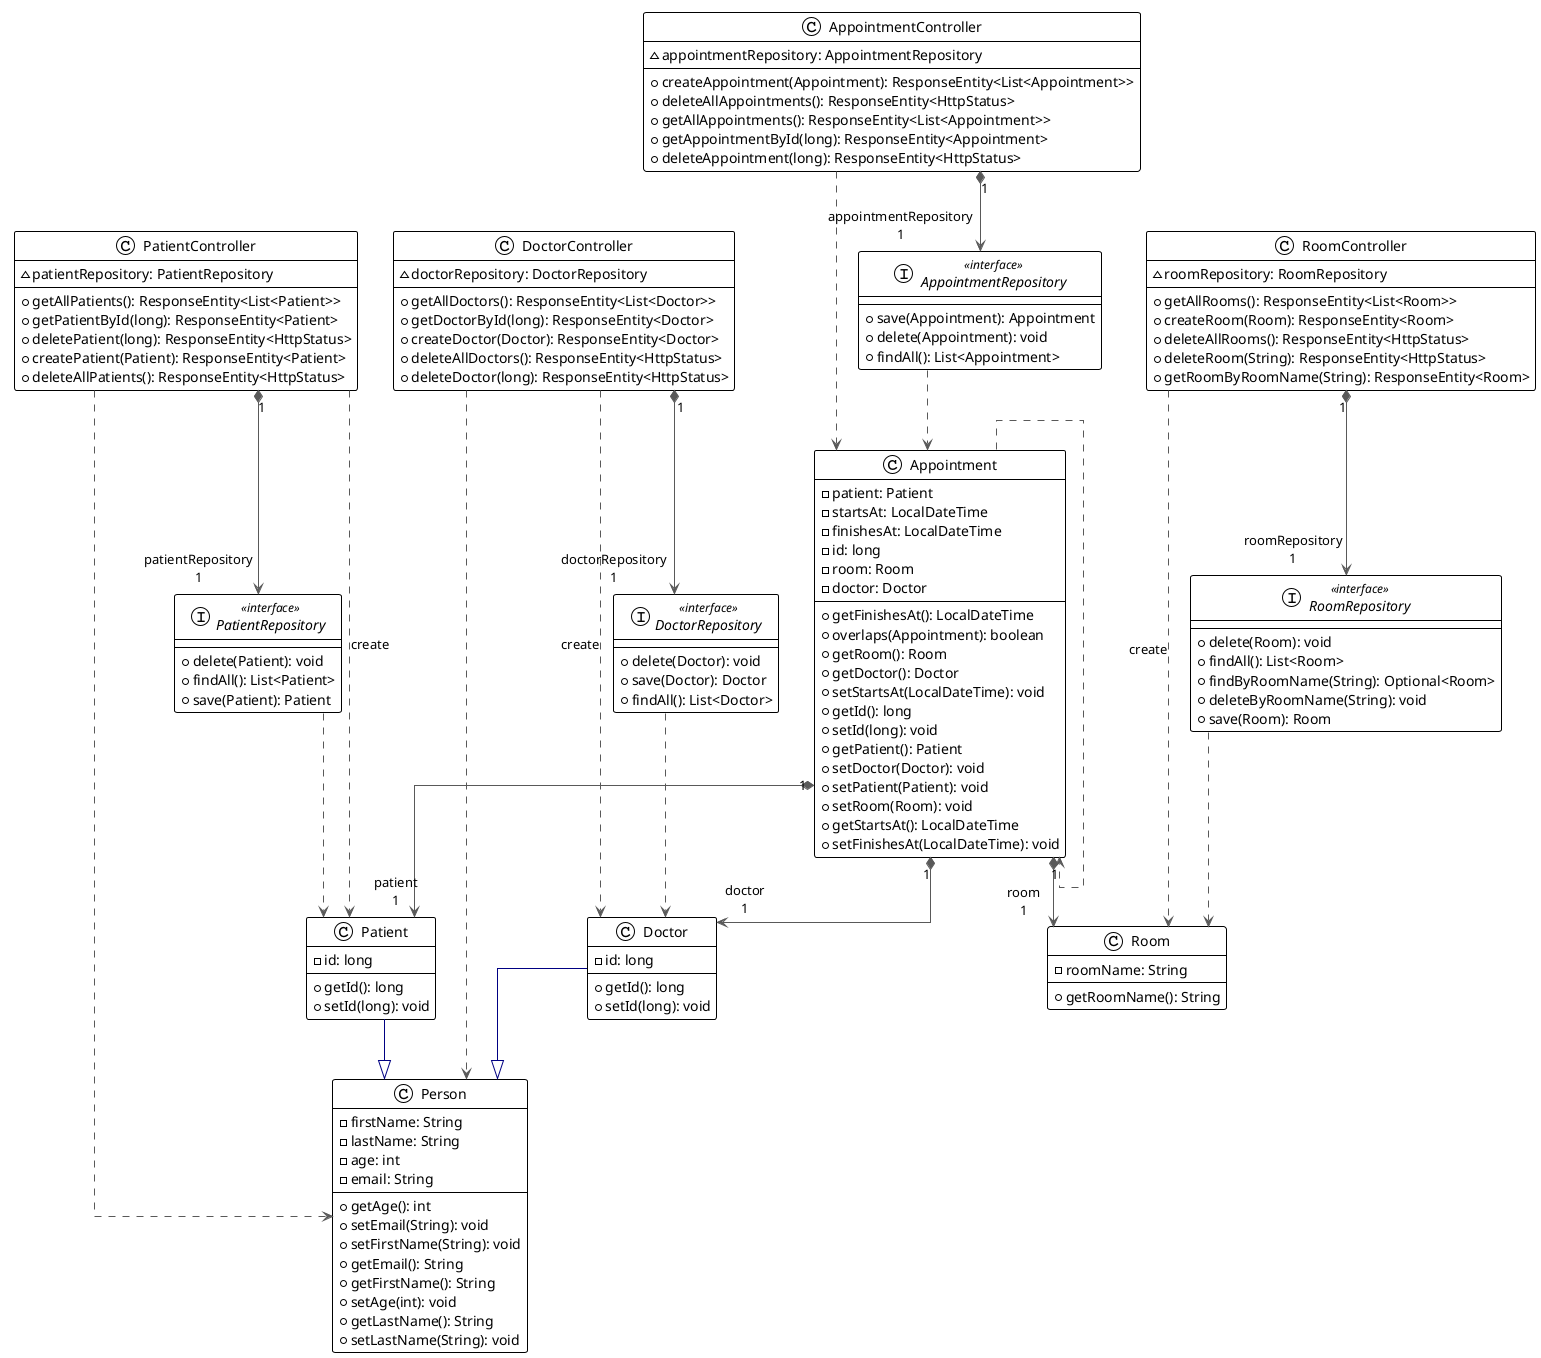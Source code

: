 @startuml

!theme plain
top to bottom direction
skinparam linetype ortho

class Appointment {
  - patient: Patient
  - startsAt: LocalDateTime
  - finishesAt: LocalDateTime
  - id: long
  - room: Room
  - doctor: Doctor
  + getFinishesAt(): LocalDateTime
  + overlaps(Appointment): boolean
  + getRoom(): Room
  + getDoctor(): Doctor
  + setStartsAt(LocalDateTime): void
  + getId(): long
  + setId(long): void
  + getPatient(): Patient
  + setDoctor(Doctor): void
  + setPatient(Patient): void
  + setRoom(Room): void
  + getStartsAt(): LocalDateTime
  + setFinishesAt(LocalDateTime): void
}
class AppointmentController {
  ~ appointmentRepository: AppointmentRepository
  + createAppointment(Appointment): ResponseEntity<List<Appointment>>
  + deleteAllAppointments(): ResponseEntity<HttpStatus>
  + getAllAppointments(): ResponseEntity<List<Appointment>>
  + getAppointmentById(long): ResponseEntity<Appointment>
  + deleteAppointment(long): ResponseEntity<HttpStatus>
}
interface AppointmentRepository << interface >> {
  + save(Appointment): Appointment
  + delete(Appointment): void
  + findAll(): List<Appointment>
}
class Doctor {
  - id: long
  + getId(): long
  + setId(long): void
}
class DoctorController {
  ~ doctorRepository: DoctorRepository
  + getAllDoctors(): ResponseEntity<List<Doctor>>
  + getDoctorById(long): ResponseEntity<Doctor>
  + createDoctor(Doctor): ResponseEntity<Doctor>
  + deleteAllDoctors(): ResponseEntity<HttpStatus>
  + deleteDoctor(long): ResponseEntity<HttpStatus>
}
interface DoctorRepository << interface >> {
  + delete(Doctor): void
  + save(Doctor): Doctor
  + findAll(): List<Doctor>
}
class Patient {
  - id: long
  + getId(): long
  + setId(long): void
}
class PatientController {
  ~ patientRepository: PatientRepository
  + getAllPatients(): ResponseEntity<List<Patient>>
  + getPatientById(long): ResponseEntity<Patient>
  + deletePatient(long): ResponseEntity<HttpStatus>
  + createPatient(Patient): ResponseEntity<Patient>
  + deleteAllPatients(): ResponseEntity<HttpStatus>
}
interface PatientRepository << interface >> {
  + delete(Patient): void
  + findAll(): List<Patient>
  + save(Patient): Patient
}
class Person {
  - firstName: String
  - lastName: String
  - age: int
  - email: String
  + getAge(): int
  + setEmail(String): void
  + setFirstName(String): void
  + getEmail(): String
  + getFirstName(): String
  + setAge(int): void
  + getLastName(): String
  + setLastName(String): void
}
class Room {
  - roomName: String
  + getRoomName(): String
}
class RoomController {
  ~ roomRepository: RoomRepository
  + getAllRooms(): ResponseEntity<List<Room>>
  + createRoom(Room): ResponseEntity<Room>
  + deleteAllRooms(): ResponseEntity<HttpStatus>
  + deleteRoom(String): ResponseEntity<HttpStatus>
  + getRoomByRoomName(String): ResponseEntity<Room>
}
interface RoomRepository << interface >> {
  + delete(Room): void
  + findAll(): List<Room>
  + findByRoomName(String): Optional<Room>
  + deleteByRoomName(String): void
  + save(Room): Room
}

Appointment            -[#595959,dashed]->  Appointment           
Appointment           "1" *-[#595959,plain]-> "doctor\n1" Doctor                
Appointment           "1" *-[#595959,plain]-> "patient\n1" Patient               
Appointment           "1" *-[#595959,plain]-> "room\n1" Room                  
AppointmentController  -[#595959,dashed]->  Appointment           
AppointmentController "1" *-[#595959,plain]-> "appointmentRepository\n1" AppointmentRepository 
AppointmentRepository  -[#595959,dashed]->  Appointment           
Doctor                 -[#000082,plain]-^  Person                
DoctorController       -[#595959,dashed]->  Doctor                : "«create»"
DoctorController      "1" *-[#595959,plain]-> "doctorRepository\n1" DoctorRepository      
DoctorController       -[#595959,dashed]->  Person                
DoctorRepository       -[#595959,dashed]->  Doctor                
Patient                -[#000082,plain]-^  Person                
PatientController      -[#595959,dashed]->  Patient               : "«create»"
PatientController     "1" *-[#595959,plain]-> "patientRepository\n1" PatientRepository     
PatientController      -[#595959,dashed]->  Person                
PatientRepository      -[#595959,dashed]->  Patient               
RoomController         -[#595959,dashed]->  Room                  : "«create»"
RoomController        "1" *-[#595959,plain]-> "roomRepository\n1" RoomRepository        
RoomRepository         -[#595959,dashed]->  Room                  
@enduml
